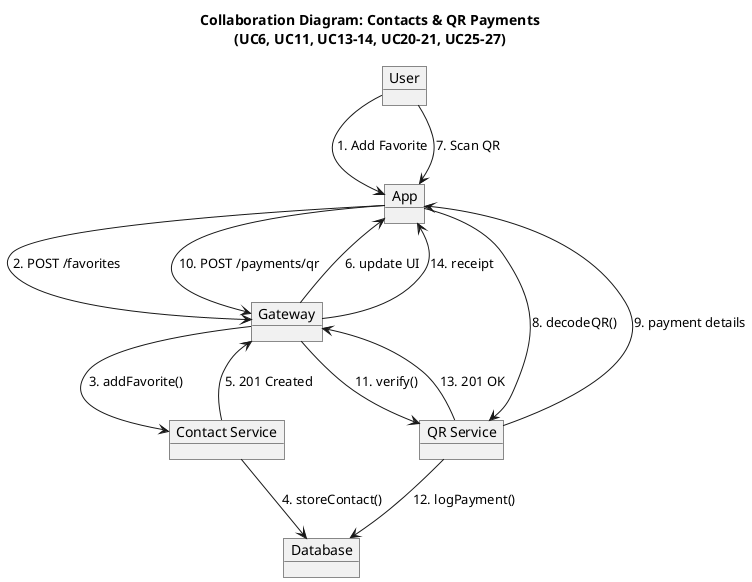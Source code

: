 @startuml CollaborationDiagram_Contacts

title "Collaboration Diagram: Contacts & QR Payments\n(UC6, UC11, UC13–14, UC20–21, UC25–27)"

' Define components
object User
object App
object Gateway
object "Contact Service" as ContactService
object "QR Service" as QRService
object Database

' UC13-14 - Add Favorite Contact
User --> App : 1. Add Favorite
App --> Gateway : 2. POST /favorites
Gateway --> ContactService : 3. addFavorite()
ContactService --> Database : 4. storeContact()
ContactService --> Gateway : 5. 201 Created
Gateway --> App : 6. update UI

' UC26-27 - Scan QR for Payment
User --> App : 7. Scan QR
App --> QRService : 8. decodeQR()
QRService --> App : 9. payment details
App --> Gateway : 10. POST /payments/qr
Gateway --> QRService : 11. verify()
QRService --> Database : 12. logPayment()
QRService --> Gateway : 13. 201 OK
Gateway --> App : 14. receipt

@enduml
